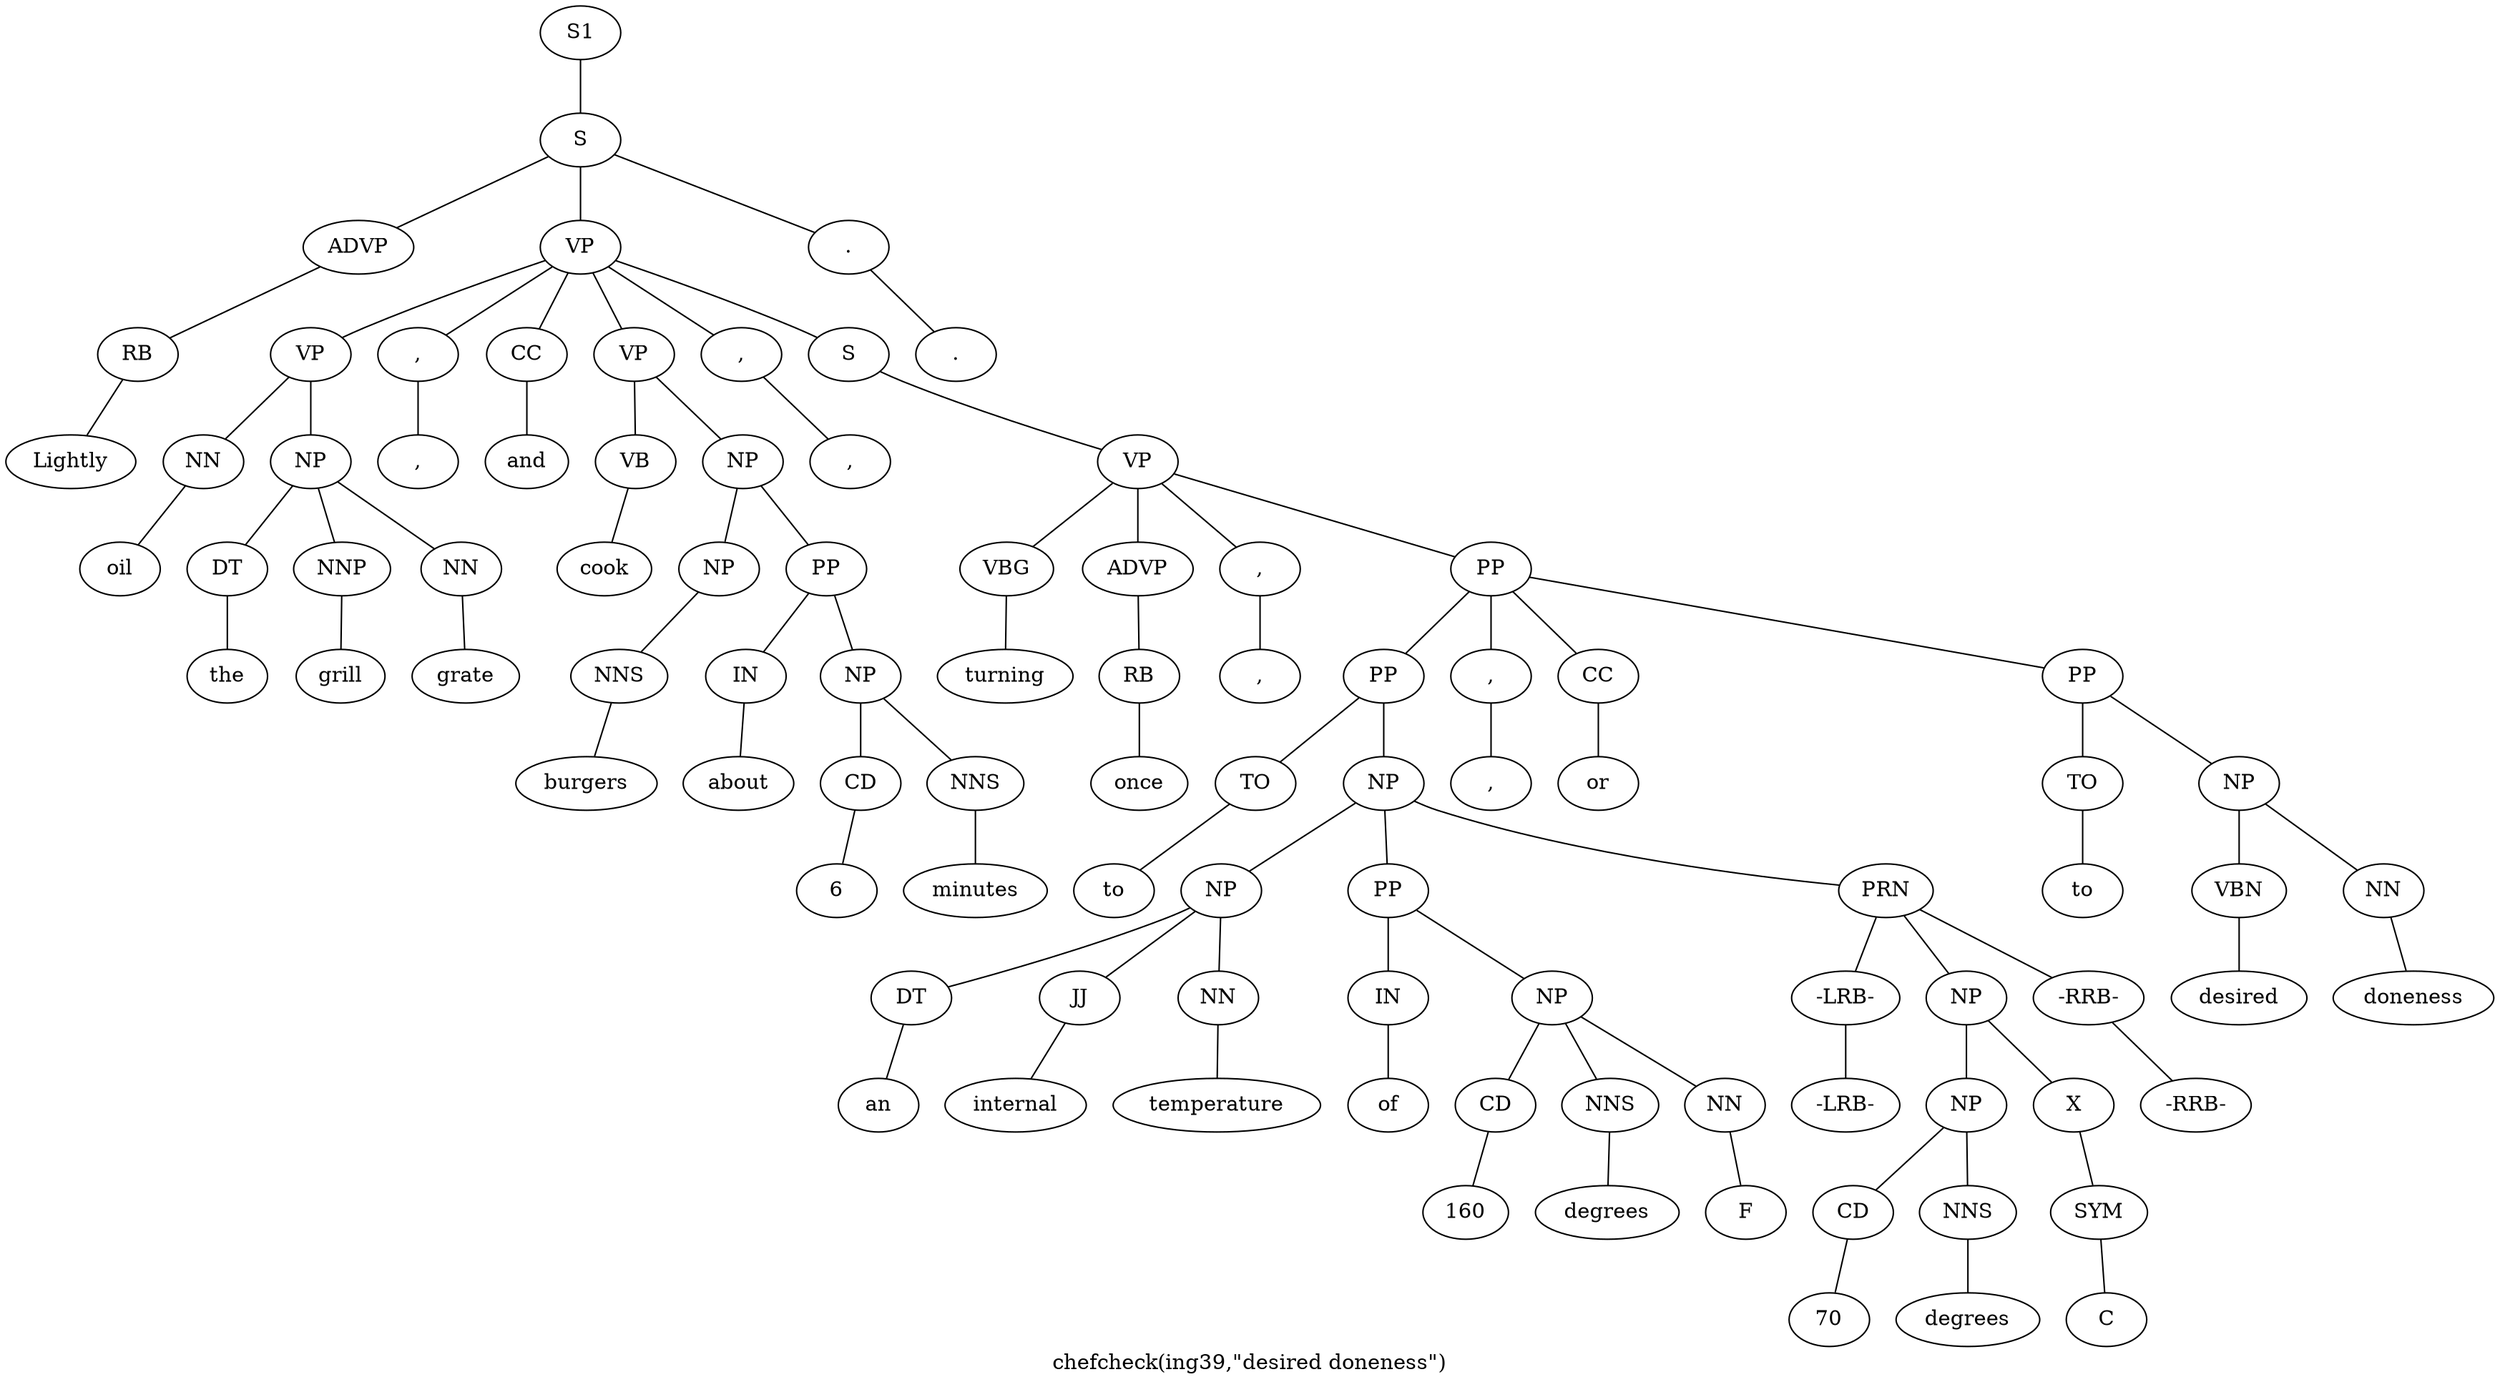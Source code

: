 graph SyntaxGraph {
	label = "chefcheck(ing39,\"desired doneness\")";
	Node0 [label="S1"];
	Node1 [label="S"];
	Node2 [label="ADVP"];
	Node3 [label="RB"];
	Node4 [label="Lightly"];
	Node5 [label="VP"];
	Node6 [label="VP"];
	Node7 [label="NN"];
	Node8 [label="oil"];
	Node9 [label="NP"];
	Node10 [label="DT"];
	Node11 [label="the"];
	Node12 [label="NNP"];
	Node13 [label="grill"];
	Node14 [label="NN"];
	Node15 [label="grate"];
	Node16 [label=","];
	Node17 [label=","];
	Node18 [label="CC"];
	Node19 [label="and"];
	Node20 [label="VP"];
	Node21 [label="VB"];
	Node22 [label="cook"];
	Node23 [label="NP"];
	Node24 [label="NP"];
	Node25 [label="NNS"];
	Node26 [label="burgers"];
	Node27 [label="PP"];
	Node28 [label="IN"];
	Node29 [label="about"];
	Node30 [label="NP"];
	Node31 [label="CD"];
	Node32 [label="6"];
	Node33 [label="NNS"];
	Node34 [label="minutes"];
	Node35 [label=","];
	Node36 [label=","];
	Node37 [label="S"];
	Node38 [label="VP"];
	Node39 [label="VBG"];
	Node40 [label="turning"];
	Node41 [label="ADVP"];
	Node42 [label="RB"];
	Node43 [label="once"];
	Node44 [label=","];
	Node45 [label=","];
	Node46 [label="PP"];
	Node47 [label="PP"];
	Node48 [label="TO"];
	Node49 [label="to"];
	Node50 [label="NP"];
	Node51 [label="NP"];
	Node52 [label="DT"];
	Node53 [label="an"];
	Node54 [label="JJ"];
	Node55 [label="internal"];
	Node56 [label="NN"];
	Node57 [label="temperature"];
	Node58 [label="PP"];
	Node59 [label="IN"];
	Node60 [label="of"];
	Node61 [label="NP"];
	Node62 [label="CD"];
	Node63 [label="160"];
	Node64 [label="NNS"];
	Node65 [label="degrees"];
	Node66 [label="NN"];
	Node67 [label="F"];
	Node68 [label="PRN"];
	Node69 [label="-LRB-"];
	Node70 [label="-LRB-"];
	Node71 [label="NP"];
	Node72 [label="NP"];
	Node73 [label="CD"];
	Node74 [label="70"];
	Node75 [label="NNS"];
	Node76 [label="degrees"];
	Node77 [label="X"];
	Node78 [label="SYM"];
	Node79 [label="C"];
	Node80 [label="-RRB-"];
	Node81 [label="-RRB-"];
	Node82 [label=","];
	Node83 [label=","];
	Node84 [label="CC"];
	Node85 [label="or"];
	Node86 [label="PP"];
	Node87 [label="TO"];
	Node88 [label="to"];
	Node89 [label="NP"];
	Node90 [label="VBN"];
	Node91 [label="desired"];
	Node92 [label="NN"];
	Node93 [label="doneness"];
	Node94 [label="."];
	Node95 [label="."];

	Node0 -- Node1;
	Node1 -- Node2;
	Node1 -- Node5;
	Node1 -- Node94;
	Node2 -- Node3;
	Node3 -- Node4;
	Node5 -- Node6;
	Node5 -- Node16;
	Node5 -- Node18;
	Node5 -- Node20;
	Node5 -- Node35;
	Node5 -- Node37;
	Node6 -- Node7;
	Node6 -- Node9;
	Node7 -- Node8;
	Node9 -- Node10;
	Node9 -- Node12;
	Node9 -- Node14;
	Node10 -- Node11;
	Node12 -- Node13;
	Node14 -- Node15;
	Node16 -- Node17;
	Node18 -- Node19;
	Node20 -- Node21;
	Node20 -- Node23;
	Node21 -- Node22;
	Node23 -- Node24;
	Node23 -- Node27;
	Node24 -- Node25;
	Node25 -- Node26;
	Node27 -- Node28;
	Node27 -- Node30;
	Node28 -- Node29;
	Node30 -- Node31;
	Node30 -- Node33;
	Node31 -- Node32;
	Node33 -- Node34;
	Node35 -- Node36;
	Node37 -- Node38;
	Node38 -- Node39;
	Node38 -- Node41;
	Node38 -- Node44;
	Node38 -- Node46;
	Node39 -- Node40;
	Node41 -- Node42;
	Node42 -- Node43;
	Node44 -- Node45;
	Node46 -- Node47;
	Node46 -- Node82;
	Node46 -- Node84;
	Node46 -- Node86;
	Node47 -- Node48;
	Node47 -- Node50;
	Node48 -- Node49;
	Node50 -- Node51;
	Node50 -- Node58;
	Node50 -- Node68;
	Node51 -- Node52;
	Node51 -- Node54;
	Node51 -- Node56;
	Node52 -- Node53;
	Node54 -- Node55;
	Node56 -- Node57;
	Node58 -- Node59;
	Node58 -- Node61;
	Node59 -- Node60;
	Node61 -- Node62;
	Node61 -- Node64;
	Node61 -- Node66;
	Node62 -- Node63;
	Node64 -- Node65;
	Node66 -- Node67;
	Node68 -- Node69;
	Node68 -- Node71;
	Node68 -- Node80;
	Node69 -- Node70;
	Node71 -- Node72;
	Node71 -- Node77;
	Node72 -- Node73;
	Node72 -- Node75;
	Node73 -- Node74;
	Node75 -- Node76;
	Node77 -- Node78;
	Node78 -- Node79;
	Node80 -- Node81;
	Node82 -- Node83;
	Node84 -- Node85;
	Node86 -- Node87;
	Node86 -- Node89;
	Node87 -- Node88;
	Node89 -- Node90;
	Node89 -- Node92;
	Node90 -- Node91;
	Node92 -- Node93;
	Node94 -- Node95;
}